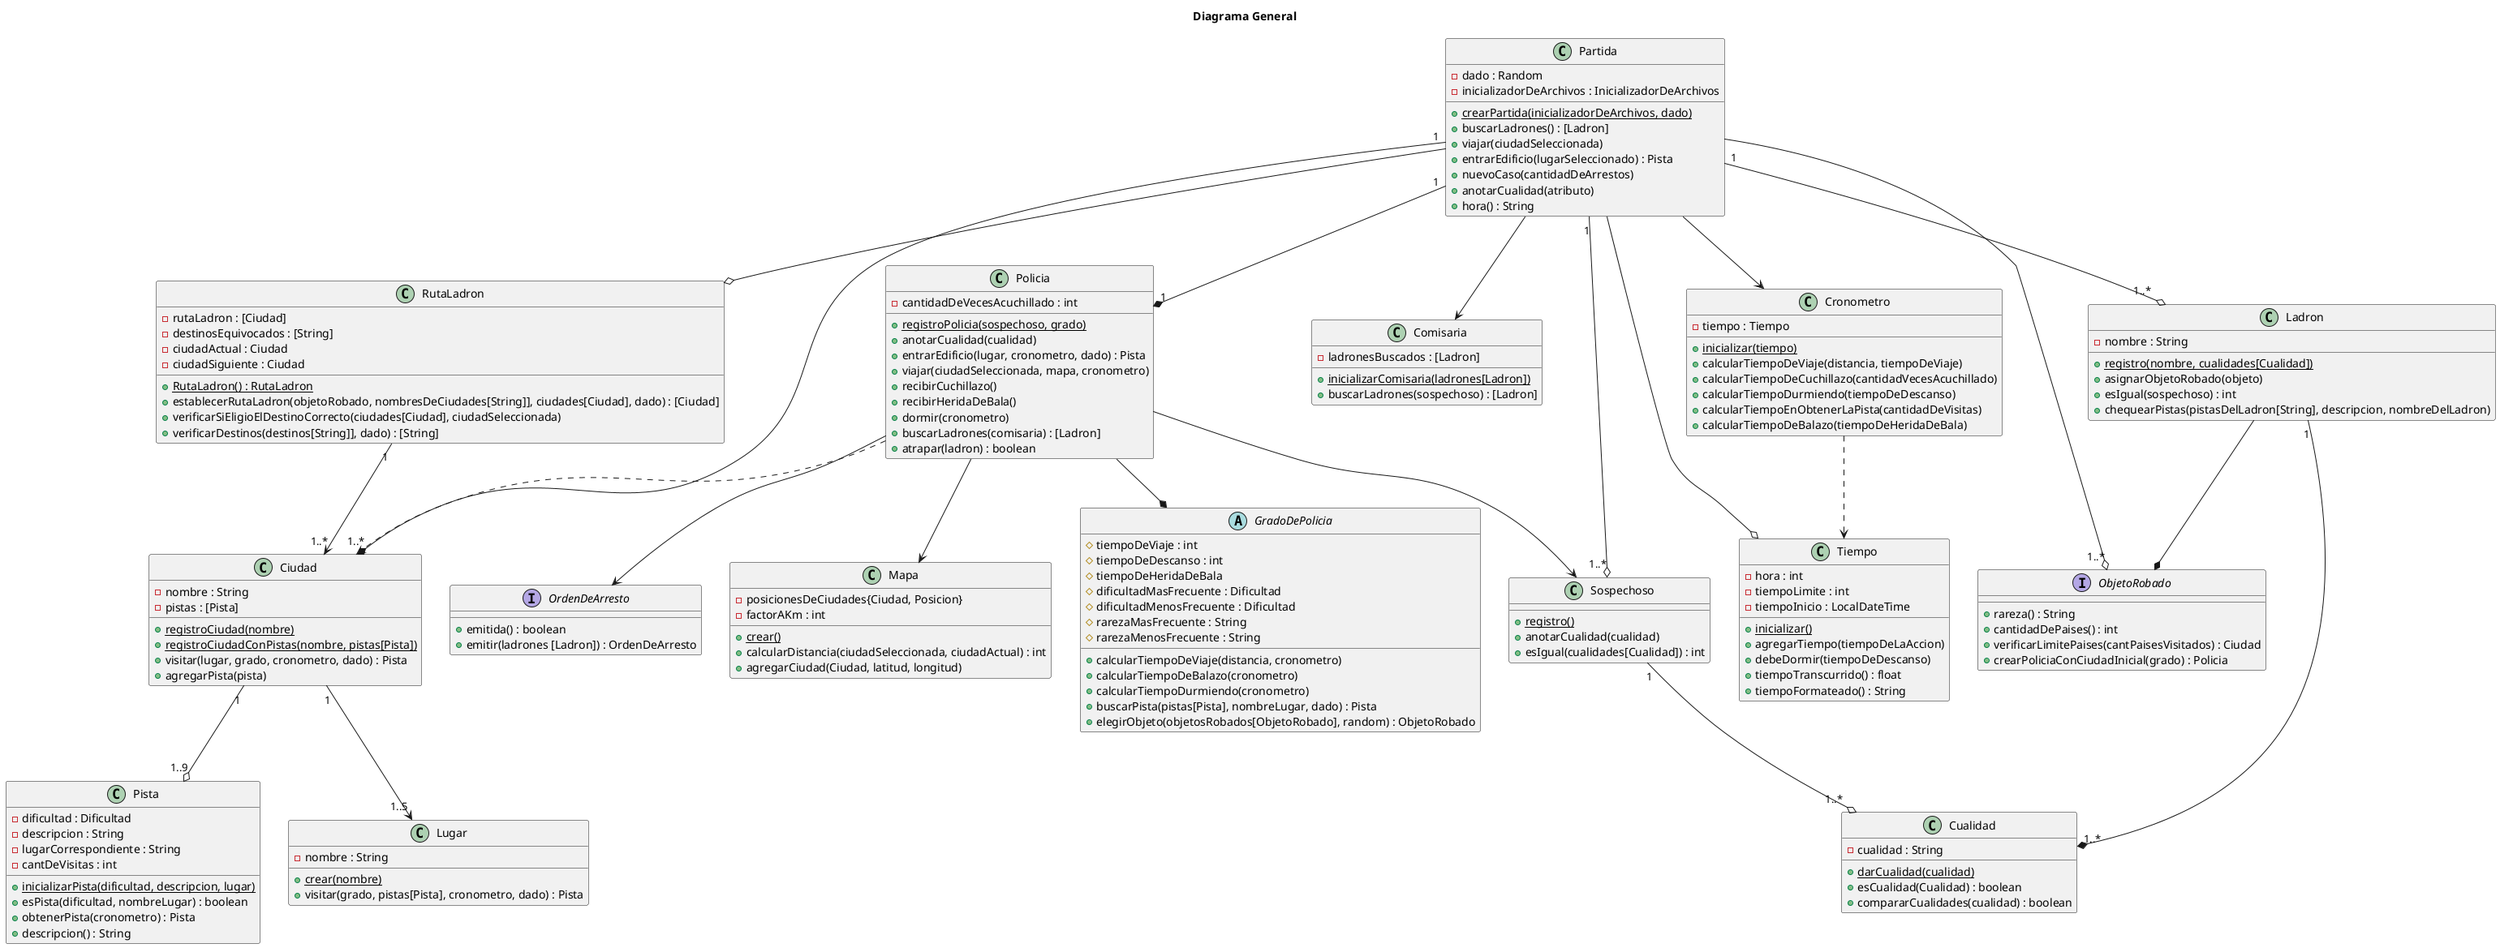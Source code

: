 @startuml
title Diagrama General


class Ciudad{
    - nombre : String
    - pistas : [Pista]
    + {static} registroCiudad(nombre)
    + {static} registroCiudadConPistas(nombre, pistas[Pista])
    + visitar(lugar, grado, cronometro, dado) : Pista
    + agregarPista(pista)
}

class Comisaria {
    - ladronesBuscados : [Ladron]
    + {static} inicializarComisaria(ladrones[Ladron])
    + buscarLadrones(sospechoso) : [Ladron]
}

class Cronometro {
    - tiempo : Tiempo
    + {static} inicializar(tiempo)
    + calcularTiempoDeViaje(distancia, tiempoDeViaje)
    + calcularTiempoDeCuchillazo(cantidadVecesAcuchillado)
    + calcularTiempoDurmiendo(tiempoDeDescanso)
    + calcularTiempoEnObtenerLaPista(cantidadDeVisitas)
    + calcularTiempoDeBalazo(tiempoDeHeridaDeBala)
}

class Partida{
    - dado : Random
    - inicializadorDeArchivos : InicializadorDeArchivos
    + {static} crearPartida(inicializadorDeArchivos, dado)
    + buscarLadrones() : [Ladron]
    + viajar(ciudadSeleccionada)
    + entrarEdificio(lugarSeleccionado) : Pista
    + nuevoCaso(cantidadDeArrestos)
    + anotarCualidad(atributo)
    + hora() : String
}


class Ladron{
    - nombre : String
    + {static} registro(nombre, cualidades[Cualidad])
    + asignarObjetoRobado(objeto)
    + esIgual(sospechoso) : int
    + chequearPistas(pistasDelLadron[String], descripcion, nombreDelLadron)
}



class Policia{
    - cantidadDeVecesAcuchillado : int
    + {static} registroPolicia(sospechoso, grado)
    + anotarCualidad(cualidad)
    + entrarEdificio(lugar, cronometro, dado) : Pista
    + viajar(ciudadSeleccionada, mapa, cronometro)
    + recibirCuchillazo()
    + recibirHeridaDeBala()
    + dormir(cronometro)
    + buscarLadrones(comisaria) : [Ladron]
    + atrapar(ladron) : boolean
}

class Mapa{
    - posicionesDeCiudades{Ciudad, Posicion}
    - factorAKm : int
    + {static} crear()
    + calcularDistancia(ciudadSeleccionada, ciudadActual) : int
    + agregarCiudad(Ciudad, latitud, longitud)
}

abstract class GradoDePolicia{
    # tiempoDeViaje : int
    # tiempoDeDescanso : int
    # tiempoDeHeridaDeBala
    # dificultadMasFrecuente : Dificultad
    # dificultadMenosFrecuente : Dificultad
    # rarezaMasFrecuente : String
    # rarezaMenosFrecuente : String
    + calcularTiempoDeViaje(distancia, cronometro)
    + calcularTiempoDeBalazo(cronometro)
    + calcularTiempoDurmiendo(cronometro)
    + buscarPista(pistas[Pista], nombreLugar, dado) : Pista
    + elegirObjeto(objetosRobados[ObjetoRobado], random) : ObjetoRobado
}


class Sospechoso{
    + {static} registro()
    + anotarCualidad(cualidad)
    + esIgual(cualidades[Cualidad]) : int
}

class Lugar{
    - nombre : String
    + {static} crear(nombre)
    + visitar(grado, pistas[Pista], cronometro, dado) : Pista
}

class Pista{
    - dificultad : Dificultad
    - descripcion : String
    - lugarCorrespondiente : String
    - cantDeVisitas : int
    + {static} inicializarPista(dificultad, descripcion, lugar)
    + esPista(dificultad, nombreLugar) : boolean
    + obtenerPista(cronometro) : Pista
    + descripcion() : String
}

interface ObjetoRobado{
	+ rareza() : String
	+ cantidadDePaises() : int
	+ verificarLimitePaises(cantPaisesVisitados) : Ciudad
    + crearPoliciaConCiudadInicial(grado) : Policia
}

class Tiempo{
    - hora : int
    - tiempoLimite : int
    - tiempoInicio : LocalDateTime
    + {static} inicializar()
    + agregarTiempo(tiempoDeLaAccion)
    + debeDormir(tiempoDeDescanso)
    + tiempoTranscurrido() : float
    + tiempoFormateado() : String
}

interface OrdenDeArresto{
    + emitida() : boolean
    + emitir(ladrones [Ladron]) : OrdenDeArresto
}

class Cualidad{
    - cualidad : String
    + {static} darCualidad(cualidad)
    + esCualidad(Cualidad) : boolean
    + compararCualidades(cualidad) : boolean
}

class RutaLadron{
    - rutaLadron : [Ciudad]
    - destinosEquivocados : [String]
    - ciudadActual : Ciudad
    - ciudadSiguiente : Ciudad
    + {static} RutaLadron() : RutaLadron
    + establecerRutaLadron(objetoRobado, nombresDeCiudades[String]], ciudades[Ciudad], dado) : [Ciudad]
    + verificarSiEligioElDestinoCorrecto(ciudades[Ciudad], ciudadSeleccionada)
    + verificarDestinos(destinos[String]], dado) : [String]
}

Partida "1" --o "1..*" Ladron
Partida "1" --o "1..*" Sospechoso
Partida"1" --* "1"Policia
Partida --o Tiempo
Partida --o "1..*" ObjetoRobado
Partida --> Cronometro
Partida --o RutaLadron
Partida "1" --* "1..*" Ciudad
Partida --> Comisaria

Policia --* GradoDePolicia
Policia --> Mapa
Policia --> Sospechoso
Policia ..> Ciudad
Policia --> OrdenDeArresto

Ciudad "1" --> "1..5"Lugar
Ciudad "1" --o "1..9" Pista

Ladron "1" --* "1..*"Cualidad
Ladron --* ObjetoRobado

Sospechoso "1" --o "1..*"Cualidad

Cronometro ..> Tiempo

RutaLadron "1" --> "1..*" Ciudad


@enduml